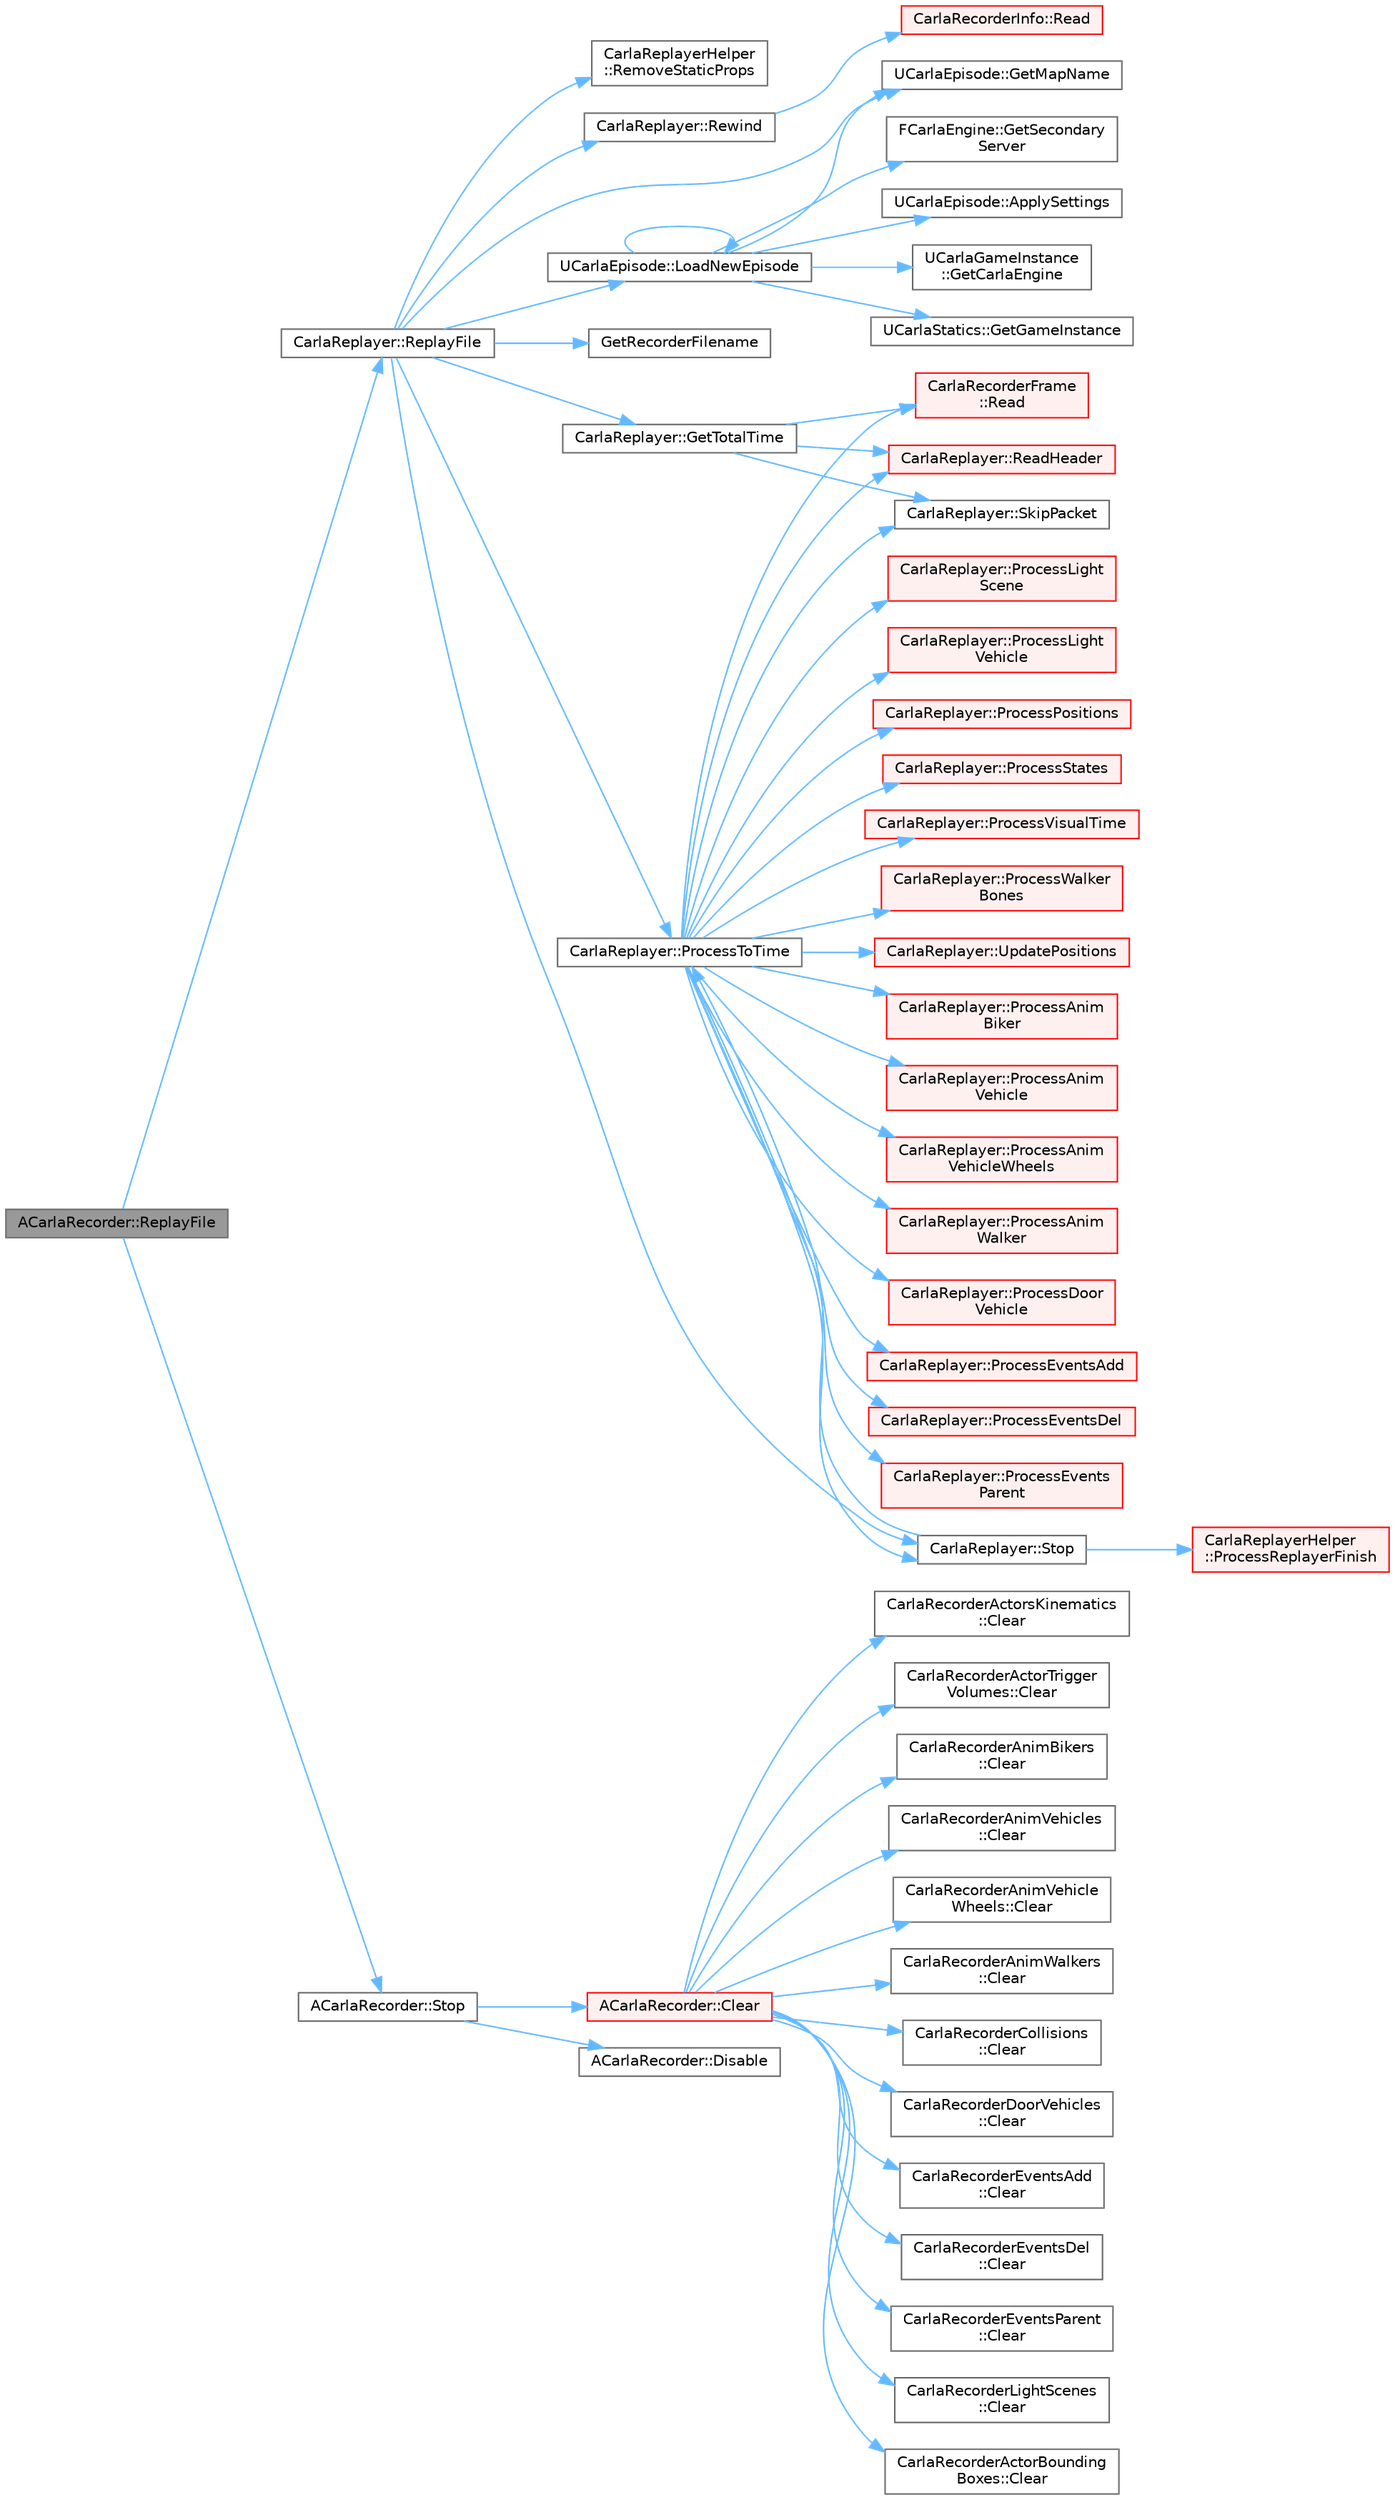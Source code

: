 digraph "ACarlaRecorder::ReplayFile"
{
 // INTERACTIVE_SVG=YES
 // LATEX_PDF_SIZE
  bgcolor="transparent";
  edge [fontname=Helvetica,fontsize=10,labelfontname=Helvetica,labelfontsize=10];
  node [fontname=Helvetica,fontsize=10,shape=box,height=0.2,width=0.4];
  rankdir="LR";
  Node1 [id="Node000001",label="ACarlaRecorder::ReplayFile",height=0.2,width=0.4,color="gray40", fillcolor="grey60", style="filled", fontcolor="black",tooltip=" "];
  Node1 -> Node2 [id="edge1_Node000001_Node000002",color="steelblue1",style="solid",tooltip=" "];
  Node2 [id="Node000002",label="CarlaReplayer::ReplayFile",height=0.2,width=0.4,color="grey40", fillcolor="white", style="filled",URL="$dc/dc6/classCarlaReplayer.html#a480fd94fedc2367d7f7f58f17f3cd5a4",tooltip=" "];
  Node2 -> Node3 [id="edge2_Node000002_Node000003",color="steelblue1",style="solid",tooltip=" "];
  Node3 [id="Node000003",label="UCarlaEpisode::GetMapName",height=0.2,width=0.4,color="grey40", fillcolor="white", style="filled",URL="$dc/d84/classUCarlaEpisode.html#a5b3237fa1ce33fe477c6f8fb4540de84",tooltip="Return the name of the map loaded in this episode."];
  Node2 -> Node4 [id="edge3_Node000002_Node000004",color="steelblue1",style="solid",tooltip=" "];
  Node4 [id="Node000004",label="GetRecorderFilename",height=0.2,width=0.4,color="grey40", fillcolor="white", style="filled",URL="$d6/d51/CarlaRecorderHelpers_8cpp.html#af6751b841d21267b06b9c47a184884d5",tooltip=" "];
  Node2 -> Node5 [id="edge4_Node000002_Node000005",color="steelblue1",style="solid",tooltip=" "];
  Node5 [id="Node000005",label="CarlaReplayer::GetTotalTime",height=0.2,width=0.4,color="grey40", fillcolor="white", style="filled",URL="$dc/dc6/classCarlaReplayer.html#a324267de6b4818acf1d577d4e62f7a0e",tooltip=" "];
  Node5 -> Node6 [id="edge5_Node000005_Node000006",color="steelblue1",style="solid",tooltip=" "];
  Node6 [id="Node000006",label="CarlaRecorderFrame\l::Read",height=0.2,width=0.4,color="red", fillcolor="#FFF0F0", style="filled",URL="$d9/df8/structCarlaRecorderFrame.html#afd74875fdf10b396fc36c56ae1f89f0d",tooltip=" "];
  Node5 -> Node8 [id="edge6_Node000005_Node000008",color="steelblue1",style="solid",tooltip=" "];
  Node8 [id="Node000008",label="CarlaReplayer::ReadHeader",height=0.2,width=0.4,color="red", fillcolor="#FFF0F0", style="filled",URL="$dc/dc6/classCarlaReplayer.html#a6aff6b42446e61dd5ea2efcd7fa93fb1",tooltip=" "];
  Node5 -> Node9 [id="edge7_Node000005_Node000009",color="steelblue1",style="solid",tooltip=" "];
  Node9 [id="Node000009",label="CarlaReplayer::SkipPacket",height=0.2,width=0.4,color="grey40", fillcolor="white", style="filled",URL="$dc/dc6/classCarlaReplayer.html#a02e158d388f249b418bf4935bfd831b4",tooltip=" "];
  Node2 -> Node10 [id="edge8_Node000002_Node000010",color="steelblue1",style="solid",tooltip=" "];
  Node10 [id="Node000010",label="UCarlaEpisode::LoadNewEpisode",height=0.2,width=0.4,color="grey40", fillcolor="white", style="filled",URL="$dc/d84/classUCarlaEpisode.html#ade49c565b15265f72bb0da9704573a14",tooltip="Load a new map and start a new episode."];
  Node10 -> Node11 [id="edge9_Node000010_Node000011",color="steelblue1",style="solid",tooltip=" "];
  Node11 [id="Node000011",label="UCarlaEpisode::ApplySettings",height=0.2,width=0.4,color="grey40", fillcolor="white", style="filled",URL="$dc/d84/classUCarlaEpisode.html#a742cea2930ee683da950a8efe5c37a21",tooltip=" "];
  Node10 -> Node12 [id="edge10_Node000010_Node000012",color="steelblue1",style="solid",tooltip=" "];
  Node12 [id="Node000012",label="UCarlaGameInstance\l::GetCarlaEngine",height=0.2,width=0.4,color="grey40", fillcolor="white", style="filled",URL="$da/d55/classUCarlaGameInstance.html#aab906a99b9b137f9e50c910bb1174137",tooltip=" "];
  Node10 -> Node13 [id="edge11_Node000010_Node000013",color="steelblue1",style="solid",tooltip=" "];
  Node13 [id="Node000013",label="UCarlaStatics::GetGameInstance",height=0.2,width=0.4,color="grey40", fillcolor="white", style="filled",URL="$d7/d1e/classUCarlaStatics.html#a35e7cb760a58848081a618e7fa8201e2",tooltip=" "];
  Node10 -> Node3 [id="edge12_Node000010_Node000003",color="steelblue1",style="solid",tooltip=" "];
  Node10 -> Node14 [id="edge13_Node000010_Node000014",color="steelblue1",style="solid",tooltip=" "];
  Node14 [id="Node000014",label="FCarlaEngine::GetSecondary\lServer",height=0.2,width=0.4,color="grey40", fillcolor="white", style="filled",URL="$dc/d49/classFCarlaEngine.html#a6f506ea04c267e02c184cbb593752def",tooltip=" "];
  Node10 -> Node10 [id="edge14_Node000010_Node000010",color="steelblue1",style="solid",tooltip=" "];
  Node2 -> Node15 [id="edge15_Node000002_Node000015",color="steelblue1",style="solid",tooltip=" "];
  Node15 [id="Node000015",label="CarlaReplayer::ProcessToTime",height=0.2,width=0.4,color="grey40", fillcolor="white", style="filled",URL="$dc/dc6/classCarlaReplayer.html#ae0a5643d88257bdceb9e12d5c33194cb",tooltip=" "];
  Node15 -> Node16 [id="edge16_Node000015_Node000016",color="steelblue1",style="solid",tooltip=" "];
  Node16 [id="Node000016",label="CarlaReplayer::ProcessAnim\lBiker",height=0.2,width=0.4,color="red", fillcolor="#FFF0F0", style="filled",URL="$dc/dc6/classCarlaReplayer.html#ab8f3012d1c7810dedfaaedacd0e1e601",tooltip=" "];
  Node15 -> Node23 [id="edge17_Node000015_Node000023",color="steelblue1",style="solid",tooltip=" "];
  Node23 [id="Node000023",label="CarlaReplayer::ProcessAnim\lVehicle",height=0.2,width=0.4,color="red", fillcolor="#FFF0F0", style="filled",URL="$dc/dc6/classCarlaReplayer.html#a3e7f6d573e365e8286fff2d364508898",tooltip=" "];
  Node15 -> Node26 [id="edge18_Node000015_Node000026",color="steelblue1",style="solid",tooltip=" "];
  Node26 [id="Node000026",label="CarlaReplayer::ProcessAnim\lVehicleWheels",height=0.2,width=0.4,color="red", fillcolor="#FFF0F0", style="filled",URL="$dc/dc6/classCarlaReplayer.html#a36173bcde3a636cea162c3570c66b849",tooltip=" "];
  Node15 -> Node31 [id="edge19_Node000015_Node000031",color="steelblue1",style="solid",tooltip=" "];
  Node31 [id="Node000031",label="CarlaReplayer::ProcessAnim\lWalker",height=0.2,width=0.4,color="red", fillcolor="#FFF0F0", style="filled",URL="$dc/dc6/classCarlaReplayer.html#aaea1d59cb968cbf79045a141601195d5",tooltip=" "];
  Node15 -> Node36 [id="edge20_Node000015_Node000036",color="steelblue1",style="solid",tooltip=" "];
  Node36 [id="Node000036",label="CarlaReplayer::ProcessDoor\lVehicle",height=0.2,width=0.4,color="red", fillcolor="#FFF0F0", style="filled",URL="$dc/dc6/classCarlaReplayer.html#a071af99588aa50267f1dffb275811397",tooltip=" "];
  Node15 -> Node39 [id="edge21_Node000015_Node000039",color="steelblue1",style="solid",tooltip=" "];
  Node39 [id="Node000039",label="CarlaReplayer::ProcessEventsAdd",height=0.2,width=0.4,color="red", fillcolor="#FFF0F0", style="filled",URL="$dc/dc6/classCarlaReplayer.html#a929a7a4c79086339485caba9f6562c8e",tooltip=" "];
  Node15 -> Node135 [id="edge22_Node000015_Node000135",color="steelblue1",style="solid",tooltip=" "];
  Node135 [id="Node000135",label="CarlaReplayer::ProcessEventsDel",height=0.2,width=0.4,color="red", fillcolor="#FFF0F0", style="filled",URL="$dc/dc6/classCarlaReplayer.html#a0281a0aff5b8977886de1709482309f9",tooltip=" "];
  Node15 -> Node138 [id="edge23_Node000015_Node000138",color="steelblue1",style="solid",tooltip=" "];
  Node138 [id="Node000138",label="CarlaReplayer::ProcessEvents\lParent",height=0.2,width=0.4,color="red", fillcolor="#FFF0F0", style="filled",URL="$dc/dc6/classCarlaReplayer.html#a5ed2b19174f18dd9bcd55c289f106719",tooltip=" "];
  Node15 -> Node148 [id="edge24_Node000015_Node000148",color="steelblue1",style="solid",tooltip=" "];
  Node148 [id="Node000148",label="CarlaReplayer::ProcessLight\lScene",height=0.2,width=0.4,color="red", fillcolor="#FFF0F0", style="filled",URL="$dc/dc6/classCarlaReplayer.html#ac49243de822059c6b5560d438882a171",tooltip=" "];
  Node15 -> Node152 [id="edge25_Node000015_Node000152",color="steelblue1",style="solid",tooltip=" "];
  Node152 [id="Node000152",label="CarlaReplayer::ProcessLight\lVehicle",height=0.2,width=0.4,color="red", fillcolor="#FFF0F0", style="filled",URL="$dc/dc6/classCarlaReplayer.html#a2c4b8d27ebb7bbb0b5e9582182868f71",tooltip=" "];
  Node15 -> Node156 [id="edge26_Node000015_Node000156",color="steelblue1",style="solid",tooltip=" "];
  Node156 [id="Node000156",label="CarlaReplayer::ProcessPositions",height=0.2,width=0.4,color="red", fillcolor="#FFF0F0", style="filled",URL="$dc/dc6/classCarlaReplayer.html#a5541e07e46c1aa34571834f7bcceb243",tooltip=" "];
  Node15 -> Node159 [id="edge27_Node000015_Node000159",color="steelblue1",style="solid",tooltip=" "];
  Node159 [id="Node000159",label="CarlaReplayer::ProcessStates",height=0.2,width=0.4,color="red", fillcolor="#FFF0F0", style="filled",URL="$dc/dc6/classCarlaReplayer.html#ab08c55b108e85bf05346d2154bc0d0f2",tooltip=" "];
  Node15 -> Node167 [id="edge28_Node000015_Node000167",color="steelblue1",style="solid",tooltip=" "];
  Node167 [id="Node000167",label="CarlaReplayer::ProcessVisualTime",height=0.2,width=0.4,color="red", fillcolor="#FFF0F0", style="filled",URL="$dc/dc6/classCarlaReplayer.html#a1fb8c12c1bfb107498e893b9ed61de29",tooltip=" "];
  Node15 -> Node170 [id="edge29_Node000015_Node000170",color="steelblue1",style="solid",tooltip=" "];
  Node170 [id="Node000170",label="CarlaReplayer::ProcessWalker\lBones",height=0.2,width=0.4,color="red", fillcolor="#FFF0F0", style="filled",URL="$dc/dc6/classCarlaReplayer.html#a48bd30916caba300077a56841523ac9c",tooltip=" "];
  Node15 -> Node6 [id="edge30_Node000015_Node000006",color="steelblue1",style="solid",tooltip=" "];
  Node15 -> Node8 [id="edge31_Node000015_Node000008",color="steelblue1",style="solid",tooltip=" "];
  Node15 -> Node9 [id="edge32_Node000015_Node000009",color="steelblue1",style="solid",tooltip=" "];
  Node15 -> Node176 [id="edge33_Node000015_Node000176",color="steelblue1",style="solid",tooltip=" "];
  Node176 [id="Node000176",label="CarlaReplayer::Stop",height=0.2,width=0.4,color="grey40", fillcolor="white", style="filled",URL="$dc/dc6/classCarlaReplayer.html#af627917f2c95135fb11b59af4f65dbf7",tooltip=" "];
  Node176 -> Node177 [id="edge34_Node000176_Node000177",color="steelblue1",style="solid",tooltip=" "];
  Node177 [id="Node000177",label="CarlaReplayerHelper\l::ProcessReplayerFinish",height=0.2,width=0.4,color="red", fillcolor="#FFF0F0", style="filled",URL="$d8/d27/classCarlaReplayerHelper.html#a1b52e6048a6474753a849642a55a4a6e",tooltip=" "];
  Node176 -> Node15 [id="edge35_Node000176_Node000015",color="steelblue1",style="solid",tooltip=" "];
  Node15 -> Node180 [id="edge36_Node000015_Node000180",color="steelblue1",style="solid",tooltip=" "];
  Node180 [id="Node000180",label="CarlaReplayer::UpdatePositions",height=0.2,width=0.4,color="red", fillcolor="#FFF0F0", style="filled",URL="$dc/dc6/classCarlaReplayer.html#a90bb49a890e2a2cd8b85152f17ca8fed",tooltip=" "];
  Node2 -> Node188 [id="edge37_Node000002_Node000188",color="steelblue1",style="solid",tooltip=" "];
  Node188 [id="Node000188",label="CarlaReplayerHelper\l::RemoveStaticProps",height=0.2,width=0.4,color="grey40", fillcolor="white", style="filled",URL="$d8/d27/classCarlaReplayerHelper.html#a4a7ad587fb26ad98c0ef52370dbcb818",tooltip=" "];
  Node2 -> Node189 [id="edge38_Node000002_Node000189",color="steelblue1",style="solid",tooltip=" "];
  Node189 [id="Node000189",label="CarlaReplayer::Rewind",height=0.2,width=0.4,color="grey40", fillcolor="white", style="filled",URL="$dc/dc6/classCarlaReplayer.html#a0db4e34019631504494ef277f9a54402",tooltip=" "];
  Node189 -> Node190 [id="edge39_Node000189_Node000190",color="steelblue1",style="solid",tooltip=" "];
  Node190 [id="Node000190",label="CarlaRecorderInfo::Read",height=0.2,width=0.4,color="red", fillcolor="#FFF0F0", style="filled",URL="$da/dab/structCarlaRecorderInfo.html#a920b33fd6e14cda4d08e0f68987fb80b",tooltip=" "];
  Node2 -> Node176 [id="edge40_Node000002_Node000176",color="steelblue1",style="solid",tooltip=" "];
  Node1 -> Node191 [id="edge41_Node000001_Node000191",color="steelblue1",style="solid",tooltip=" "];
  Node191 [id="Node000191",label="ACarlaRecorder::Stop",height=0.2,width=0.4,color="grey40", fillcolor="white", style="filled",URL="$dd/db9/classACarlaRecorder.html#afbefa0c9df84650c63f75b780ce2dac5",tooltip=" "];
  Node191 -> Node192 [id="edge42_Node000191_Node000192",color="steelblue1",style="solid",tooltip=" "];
  Node192 [id="Node000192",label="ACarlaRecorder::Clear",height=0.2,width=0.4,color="red", fillcolor="#FFF0F0", style="filled",URL="$dd/db9/classACarlaRecorder.html#a00ad188c72717b34341950c51404946f",tooltip=" "];
  Node192 -> Node193 [id="edge43_Node000192_Node000193",color="steelblue1",style="solid",tooltip=" "];
  Node193 [id="Node000193",label="CarlaRecorderActorBounding\lBoxes::Clear",height=0.2,width=0.4,color="grey40", fillcolor="white", style="filled",URL="$d1/d74/classCarlaRecorderActorBoundingBoxes.html#ab833d799fcb233c3d1f1587a1d90ce7d",tooltip=" "];
  Node192 -> Node194 [id="edge44_Node000192_Node000194",color="steelblue1",style="solid",tooltip=" "];
  Node194 [id="Node000194",label="CarlaRecorderActorsKinematics\l::Clear",height=0.2,width=0.4,color="grey40", fillcolor="white", style="filled",URL="$dc/ded/classCarlaRecorderActorsKinematics.html#a6e947c42e6304c288dad09147318d2ec",tooltip=" "];
  Node192 -> Node195 [id="edge45_Node000192_Node000195",color="steelblue1",style="solid",tooltip=" "];
  Node195 [id="Node000195",label="CarlaRecorderActorTrigger\lVolumes::Clear",height=0.2,width=0.4,color="grey40", fillcolor="white", style="filled",URL="$d8/d4c/classCarlaRecorderActorTriggerVolumes.html#a0016eaad01ffc6bff1876eae9824df44",tooltip=" "];
  Node192 -> Node196 [id="edge46_Node000192_Node000196",color="steelblue1",style="solid",tooltip=" "];
  Node196 [id="Node000196",label="CarlaRecorderAnimBikers\l::Clear",height=0.2,width=0.4,color="grey40", fillcolor="white", style="filled",URL="$da/d46/classCarlaRecorderAnimBikers.html#a2b929431292f3d4a91a1cff2a7a09af1",tooltip=" "];
  Node192 -> Node197 [id="edge47_Node000192_Node000197",color="steelblue1",style="solid",tooltip=" "];
  Node197 [id="Node000197",label="CarlaRecorderAnimVehicles\l::Clear",height=0.2,width=0.4,color="grey40", fillcolor="white", style="filled",URL="$da/dd4/classCarlaRecorderAnimVehicles.html#a6d2b08c2e39e51d0214fd2000c98baad",tooltip=" "];
  Node192 -> Node198 [id="edge48_Node000192_Node000198",color="steelblue1",style="solid",tooltip=" "];
  Node198 [id="Node000198",label="CarlaRecorderAnimVehicle\lWheels::Clear",height=0.2,width=0.4,color="grey40", fillcolor="white", style="filled",URL="$d6/dd8/classCarlaRecorderAnimVehicleWheels.html#a5e12d228f157227e6fbff8bdace1163a",tooltip=" "];
  Node192 -> Node199 [id="edge49_Node000192_Node000199",color="steelblue1",style="solid",tooltip=" "];
  Node199 [id="Node000199",label="CarlaRecorderAnimWalkers\l::Clear",height=0.2,width=0.4,color="grey40", fillcolor="white", style="filled",URL="$de/d09/classCarlaRecorderAnimWalkers.html#a7bd5f67da9b9f9f4fde9cb94db76a096",tooltip=" "];
  Node192 -> Node200 [id="edge50_Node000192_Node000200",color="steelblue1",style="solid",tooltip=" "];
  Node200 [id="Node000200",label="CarlaRecorderCollisions\l::Clear",height=0.2,width=0.4,color="grey40", fillcolor="white", style="filled",URL="$da/d6e/classCarlaRecorderCollisions.html#aad347a76afefaea2883a6b7c382e1165",tooltip=" "];
  Node192 -> Node201 [id="edge51_Node000192_Node000201",color="steelblue1",style="solid",tooltip=" "];
  Node201 [id="Node000201",label="CarlaRecorderDoorVehicles\l::Clear",height=0.2,width=0.4,color="grey40", fillcolor="white", style="filled",URL="$dc/dd3/structCarlaRecorderDoorVehicles.html#af9eb53e1feabfaa23a1326ae0a2660ab",tooltip=" "];
  Node192 -> Node202 [id="edge52_Node000192_Node000202",color="steelblue1",style="solid",tooltip=" "];
  Node202 [id="Node000202",label="CarlaRecorderEventsAdd\l::Clear",height=0.2,width=0.4,color="grey40", fillcolor="white", style="filled",URL="$dd/dd4/classCarlaRecorderEventsAdd.html#a2bb750cb0efc0ffdf2907c5bda890890",tooltip=" "];
  Node192 -> Node203 [id="edge53_Node000192_Node000203",color="steelblue1",style="solid",tooltip=" "];
  Node203 [id="Node000203",label="CarlaRecorderEventsDel\l::Clear",height=0.2,width=0.4,color="grey40", fillcolor="white", style="filled",URL="$dd/d8e/classCarlaRecorderEventsDel.html#a45a160f3eb963ef7e547cae7033ee671",tooltip=" "];
  Node192 -> Node204 [id="edge54_Node000192_Node000204",color="steelblue1",style="solid",tooltip=" "];
  Node204 [id="Node000204",label="CarlaRecorderEventsParent\l::Clear",height=0.2,width=0.4,color="grey40", fillcolor="white", style="filled",URL="$dd/d35/classCarlaRecorderEventsParent.html#a1307b5ad46d6596d286424ea7b4ef907",tooltip=" "];
  Node192 -> Node205 [id="edge55_Node000192_Node000205",color="steelblue1",style="solid",tooltip=" "];
  Node205 [id="Node000205",label="CarlaRecorderLightScenes\l::Clear",height=0.2,width=0.4,color="grey40", fillcolor="white", style="filled",URL="$d0/d93/structCarlaRecorderLightScenes.html#ab1431e10aa89c16c716f10125f620c34",tooltip=" "];
  Node191 -> Node212 [id="edge56_Node000191_Node000212",color="steelblue1",style="solid",tooltip=" "];
  Node212 [id="Node000212",label="ACarlaRecorder::Disable",height=0.2,width=0.4,color="grey40", fillcolor="white", style="filled",URL="$dd/db9/classACarlaRecorder.html#a890dc66d1b56973c5bbe46a96f6130ce",tooltip=" "];
}
